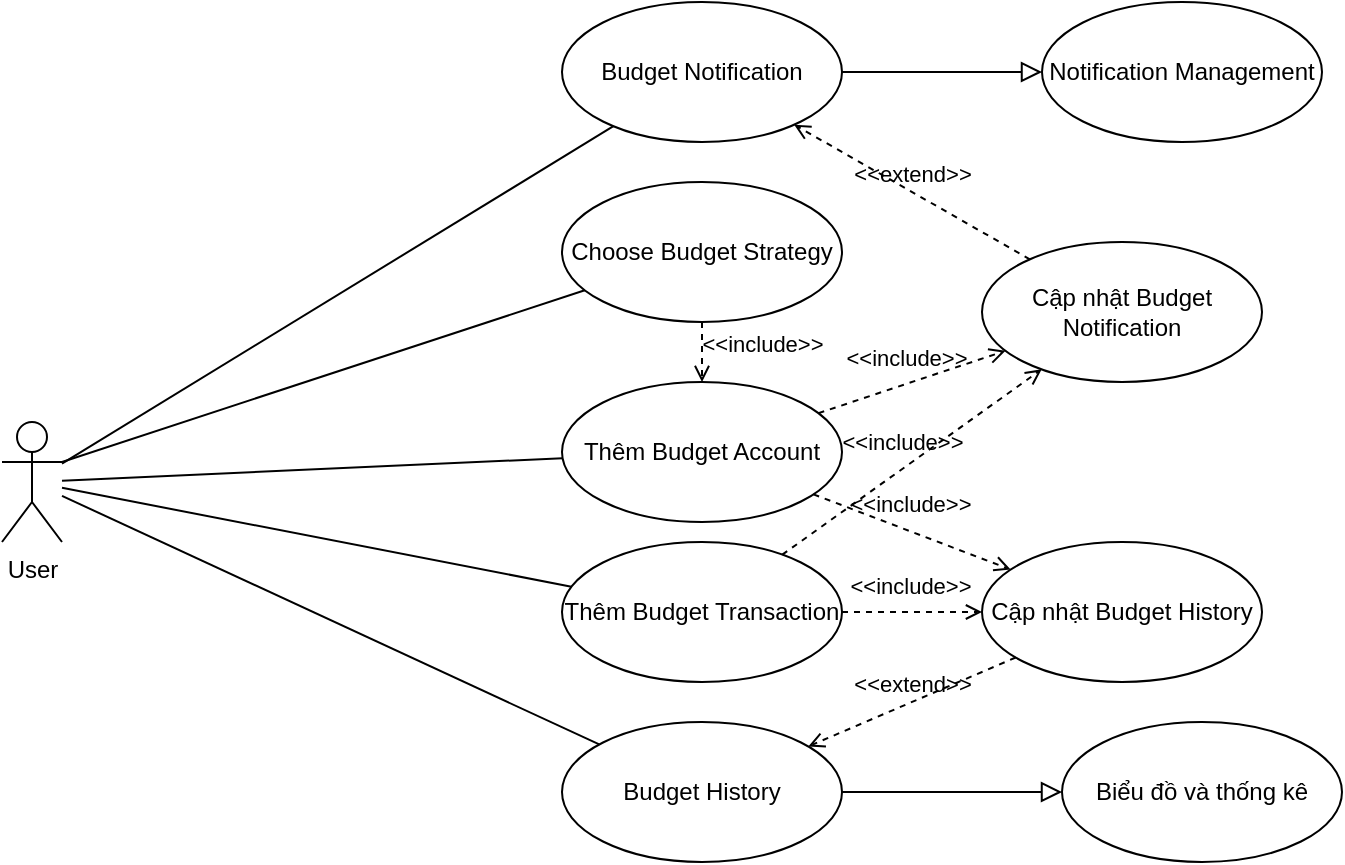 <mxfile version="24.0.6" type="device">
  <diagram name="Trang-1" id="uBME8zK6VUrPqsOVn5ti">
    <mxGraphModel dx="1034" dy="446" grid="1" gridSize="10" guides="1" tooltips="1" connect="1" arrows="1" fold="1" page="1" pageScale="1" pageWidth="827" pageHeight="1169" math="0" shadow="0">
      <root>
        <mxCell id="0" />
        <mxCell id="1" parent="0" />
        <mxCell id="L5aoFmGZR6yzBpIUDGms-1" value="User" style="shape=umlActor;verticalLabelPosition=bottom;verticalAlign=top;html=1;outlineConnect=0;" vertex="1" parent="1">
          <mxGeometry x="60" y="300" width="30" height="60" as="geometry" />
        </mxCell>
        <mxCell id="L5aoFmGZR6yzBpIUDGms-2" value="Thêm Budget Account" style="ellipse;whiteSpace=wrap;html=1;" vertex="1" parent="1">
          <mxGeometry x="340" y="280" width="140" height="70" as="geometry" />
        </mxCell>
        <mxCell id="L5aoFmGZR6yzBpIUDGms-3" value="Thêm Budget Transaction" style="ellipse;whiteSpace=wrap;html=1;" vertex="1" parent="1">
          <mxGeometry x="340" y="360" width="140" height="70" as="geometry" />
        </mxCell>
        <mxCell id="L5aoFmGZR6yzBpIUDGms-4" value="Budget History" style="ellipse;whiteSpace=wrap;html=1;" vertex="1" parent="1">
          <mxGeometry x="340" y="450" width="140" height="70" as="geometry" />
        </mxCell>
        <mxCell id="L5aoFmGZR6yzBpIUDGms-5" value="" style="endArrow=none;html=1;rounded=0;" edge="1" parent="1" source="L5aoFmGZR6yzBpIUDGms-1" target="L5aoFmGZR6yzBpIUDGms-3">
          <mxGeometry width="50" height="50" relative="1" as="geometry">
            <mxPoint x="120" y="464" as="sourcePoint" />
            <mxPoint x="274" y="320" as="targetPoint" />
          </mxGeometry>
        </mxCell>
        <mxCell id="L5aoFmGZR6yzBpIUDGms-6" value="" style="endArrow=none;html=1;rounded=0;" edge="1" parent="1" source="L5aoFmGZR6yzBpIUDGms-1" target="L5aoFmGZR6yzBpIUDGms-4">
          <mxGeometry width="50" height="50" relative="1" as="geometry">
            <mxPoint x="100" y="341" as="sourcePoint" />
            <mxPoint x="351" y="360" as="targetPoint" />
          </mxGeometry>
        </mxCell>
        <mxCell id="L5aoFmGZR6yzBpIUDGms-7" value="" style="endArrow=none;html=1;rounded=0;" edge="1" parent="1" source="L5aoFmGZR6yzBpIUDGms-1" target="L5aoFmGZR6yzBpIUDGms-2">
          <mxGeometry width="50" height="50" relative="1" as="geometry">
            <mxPoint x="110" y="351" as="sourcePoint" />
            <mxPoint x="361" y="370" as="targetPoint" />
          </mxGeometry>
        </mxCell>
        <mxCell id="L5aoFmGZR6yzBpIUDGms-8" value="Cập nhật Budget History" style="ellipse;whiteSpace=wrap;html=1;" vertex="1" parent="1">
          <mxGeometry x="550" y="360" width="140" height="70" as="geometry" />
        </mxCell>
        <mxCell id="L5aoFmGZR6yzBpIUDGms-9" value="&amp;lt;&amp;lt;include&amp;gt;&amp;gt;" style="html=1;verticalAlign=bottom;labelBackgroundColor=none;endArrow=open;endFill=0;dashed=1;rounded=0;" edge="1" parent="1" source="L5aoFmGZR6yzBpIUDGms-2" target="L5aoFmGZR6yzBpIUDGms-8">
          <mxGeometry x="-0.04" y="4" width="160" relative="1" as="geometry">
            <mxPoint x="250" y="390" as="sourcePoint" />
            <mxPoint x="410" y="390" as="targetPoint" />
            <mxPoint as="offset" />
          </mxGeometry>
        </mxCell>
        <mxCell id="L5aoFmGZR6yzBpIUDGms-10" value="&amp;lt;&amp;lt;include&amp;gt;&amp;gt;" style="html=1;verticalAlign=bottom;labelBackgroundColor=none;endArrow=open;endFill=0;dashed=1;rounded=0;" edge="1" parent="1" source="L5aoFmGZR6yzBpIUDGms-3" target="L5aoFmGZR6yzBpIUDGms-8">
          <mxGeometry x="-0.04" y="4" width="160" relative="1" as="geometry">
            <mxPoint x="469" y="290" as="sourcePoint" />
            <mxPoint x="571" y="340" as="targetPoint" />
            <mxPoint as="offset" />
          </mxGeometry>
        </mxCell>
        <mxCell id="L5aoFmGZR6yzBpIUDGms-11" value="&amp;lt;&amp;lt;extend&amp;gt;&amp;gt;" style="html=1;verticalAlign=bottom;labelBackgroundColor=none;endArrow=open;endFill=0;dashed=1;rounded=0;" edge="1" parent="1" source="L5aoFmGZR6yzBpIUDGms-8" target="L5aoFmGZR6yzBpIUDGms-4">
          <mxGeometry width="160" relative="1" as="geometry">
            <mxPoint x="250" y="390" as="sourcePoint" />
            <mxPoint x="410" y="390" as="targetPoint" />
          </mxGeometry>
        </mxCell>
        <mxCell id="L5aoFmGZR6yzBpIUDGms-14" value="Biểu đồ và thống kê" style="ellipse;whiteSpace=wrap;html=1;" vertex="1" parent="1">
          <mxGeometry x="590" y="450" width="140" height="70" as="geometry" />
        </mxCell>
        <mxCell id="L5aoFmGZR6yzBpIUDGms-15" value="" style="endArrow=block;html=1;rounded=0;align=center;verticalAlign=bottom;endFill=0;labelBackgroundColor=none;endSize=8;" edge="1" parent="1" source="L5aoFmGZR6yzBpIUDGms-4" target="L5aoFmGZR6yzBpIUDGms-14">
          <mxGeometry relative="1" as="geometry">
            <mxPoint x="396" y="641" as="sourcePoint" />
            <mxPoint x="924" y="541" as="targetPoint" />
          </mxGeometry>
        </mxCell>
        <mxCell id="L5aoFmGZR6yzBpIUDGms-16" value="" style="resizable=0;html=1;align=center;verticalAlign=top;labelBackgroundColor=none;" connectable="0" vertex="1" parent="L5aoFmGZR6yzBpIUDGms-15">
          <mxGeometry relative="1" as="geometry" />
        </mxCell>
        <mxCell id="L5aoFmGZR6yzBpIUDGms-17" value="Choose Budget Strategy" style="ellipse;whiteSpace=wrap;html=1;" vertex="1" parent="1">
          <mxGeometry x="340" y="180" width="140" height="70" as="geometry" />
        </mxCell>
        <mxCell id="L5aoFmGZR6yzBpIUDGms-18" value="" style="endArrow=none;html=1;rounded=0;exitX=1;exitY=0.333;exitDx=0;exitDy=0;exitPerimeter=0;" edge="1" parent="1" source="L5aoFmGZR6yzBpIUDGms-1" target="L5aoFmGZR6yzBpIUDGms-17">
          <mxGeometry width="50" height="50" relative="1" as="geometry">
            <mxPoint x="100" y="337" as="sourcePoint" />
            <mxPoint x="371" y="380" as="targetPoint" />
          </mxGeometry>
        </mxCell>
        <mxCell id="L5aoFmGZR6yzBpIUDGms-19" value="&amp;lt;&amp;lt;include&amp;gt;&amp;gt;" style="html=1;verticalAlign=bottom;labelBackgroundColor=none;endArrow=open;endFill=0;dashed=1;rounded=0;" edge="1" parent="1" source="L5aoFmGZR6yzBpIUDGms-17" target="L5aoFmGZR6yzBpIUDGms-2">
          <mxGeometry x="0.333" y="30" width="160" relative="1" as="geometry">
            <mxPoint x="260" y="400" as="sourcePoint" />
            <mxPoint x="571" y="340" as="targetPoint" />
            <mxPoint as="offset" />
            <Array as="points" />
          </mxGeometry>
        </mxCell>
        <mxCell id="L5aoFmGZR6yzBpIUDGms-20" value="Budget Notification" style="ellipse;whiteSpace=wrap;html=1;" vertex="1" parent="1">
          <mxGeometry x="340" y="90" width="140" height="70" as="geometry" />
        </mxCell>
        <mxCell id="L5aoFmGZR6yzBpIUDGms-21" value="" style="endArrow=none;html=1;rounded=0;" edge="1" parent="1" source="L5aoFmGZR6yzBpIUDGms-1" target="L5aoFmGZR6yzBpIUDGms-20">
          <mxGeometry width="50" height="50" relative="1" as="geometry">
            <mxPoint x="90" y="421" as="sourcePoint" />
            <mxPoint x="351" y="445" as="targetPoint" />
          </mxGeometry>
        </mxCell>
        <mxCell id="L5aoFmGZR6yzBpIUDGms-22" value="Notification Management" style="ellipse;whiteSpace=wrap;html=1;" vertex="1" parent="1">
          <mxGeometry x="580" y="90" width="140" height="70" as="geometry" />
        </mxCell>
        <mxCell id="L5aoFmGZR6yzBpIUDGms-23" value="" style="endArrow=block;html=1;rounded=0;align=center;verticalAlign=bottom;endFill=0;labelBackgroundColor=none;endSize=8;" edge="1" parent="1" source="L5aoFmGZR6yzBpIUDGms-20" target="L5aoFmGZR6yzBpIUDGms-22">
          <mxGeometry relative="1" as="geometry">
            <mxPoint x="396" y="726" as="sourcePoint" />
            <mxPoint x="924" y="626" as="targetPoint" />
          </mxGeometry>
        </mxCell>
        <mxCell id="L5aoFmGZR6yzBpIUDGms-24" value="" style="resizable=0;html=1;align=center;verticalAlign=top;labelBackgroundColor=none;" connectable="0" vertex="1" parent="L5aoFmGZR6yzBpIUDGms-23">
          <mxGeometry relative="1" as="geometry" />
        </mxCell>
        <mxCell id="L5aoFmGZR6yzBpIUDGms-25" value="Cập nhật Budget Notification" style="ellipse;whiteSpace=wrap;html=1;" vertex="1" parent="1">
          <mxGeometry x="550" y="210" width="140" height="70" as="geometry" />
        </mxCell>
        <mxCell id="L5aoFmGZR6yzBpIUDGms-26" value="&amp;lt;&amp;lt;include&amp;gt;&amp;gt;" style="html=1;verticalAlign=bottom;labelBackgroundColor=none;endArrow=open;endFill=0;dashed=1;rounded=0;" edge="1" parent="1" source="L5aoFmGZR6yzBpIUDGms-2" target="L5aoFmGZR6yzBpIUDGms-25">
          <mxGeometry x="-0.04" y="4" width="160" relative="1" as="geometry">
            <mxPoint x="630" y="320" as="sourcePoint" />
            <mxPoint x="571" y="177.5" as="targetPoint" />
            <mxPoint as="offset" />
          </mxGeometry>
        </mxCell>
        <mxCell id="L5aoFmGZR6yzBpIUDGms-27" value="&amp;lt;&amp;lt;extend&amp;gt;&amp;gt;" style="html=1;verticalAlign=bottom;labelBackgroundColor=none;endArrow=open;endFill=0;dashed=1;rounded=0;" edge="1" parent="1" source="L5aoFmGZR6yzBpIUDGms-25" target="L5aoFmGZR6yzBpIUDGms-20">
          <mxGeometry width="160" relative="1" as="geometry">
            <mxPoint x="672" y="160" as="sourcePoint" />
            <mxPoint x="568" y="204" as="targetPoint" />
          </mxGeometry>
        </mxCell>
        <mxCell id="L5aoFmGZR6yzBpIUDGms-28" value="&amp;lt;&amp;lt;include&amp;gt;&amp;gt;" style="html=1;verticalAlign=bottom;labelBackgroundColor=none;endArrow=open;endFill=0;dashed=1;rounded=0;" edge="1" parent="1" source="L5aoFmGZR6yzBpIUDGms-3" target="L5aoFmGZR6yzBpIUDGms-25">
          <mxGeometry x="-0.04" y="4" width="160" relative="1" as="geometry">
            <mxPoint x="478" y="306" as="sourcePoint" />
            <mxPoint x="572" y="274" as="targetPoint" />
            <mxPoint as="offset" />
          </mxGeometry>
        </mxCell>
      </root>
    </mxGraphModel>
  </diagram>
</mxfile>
